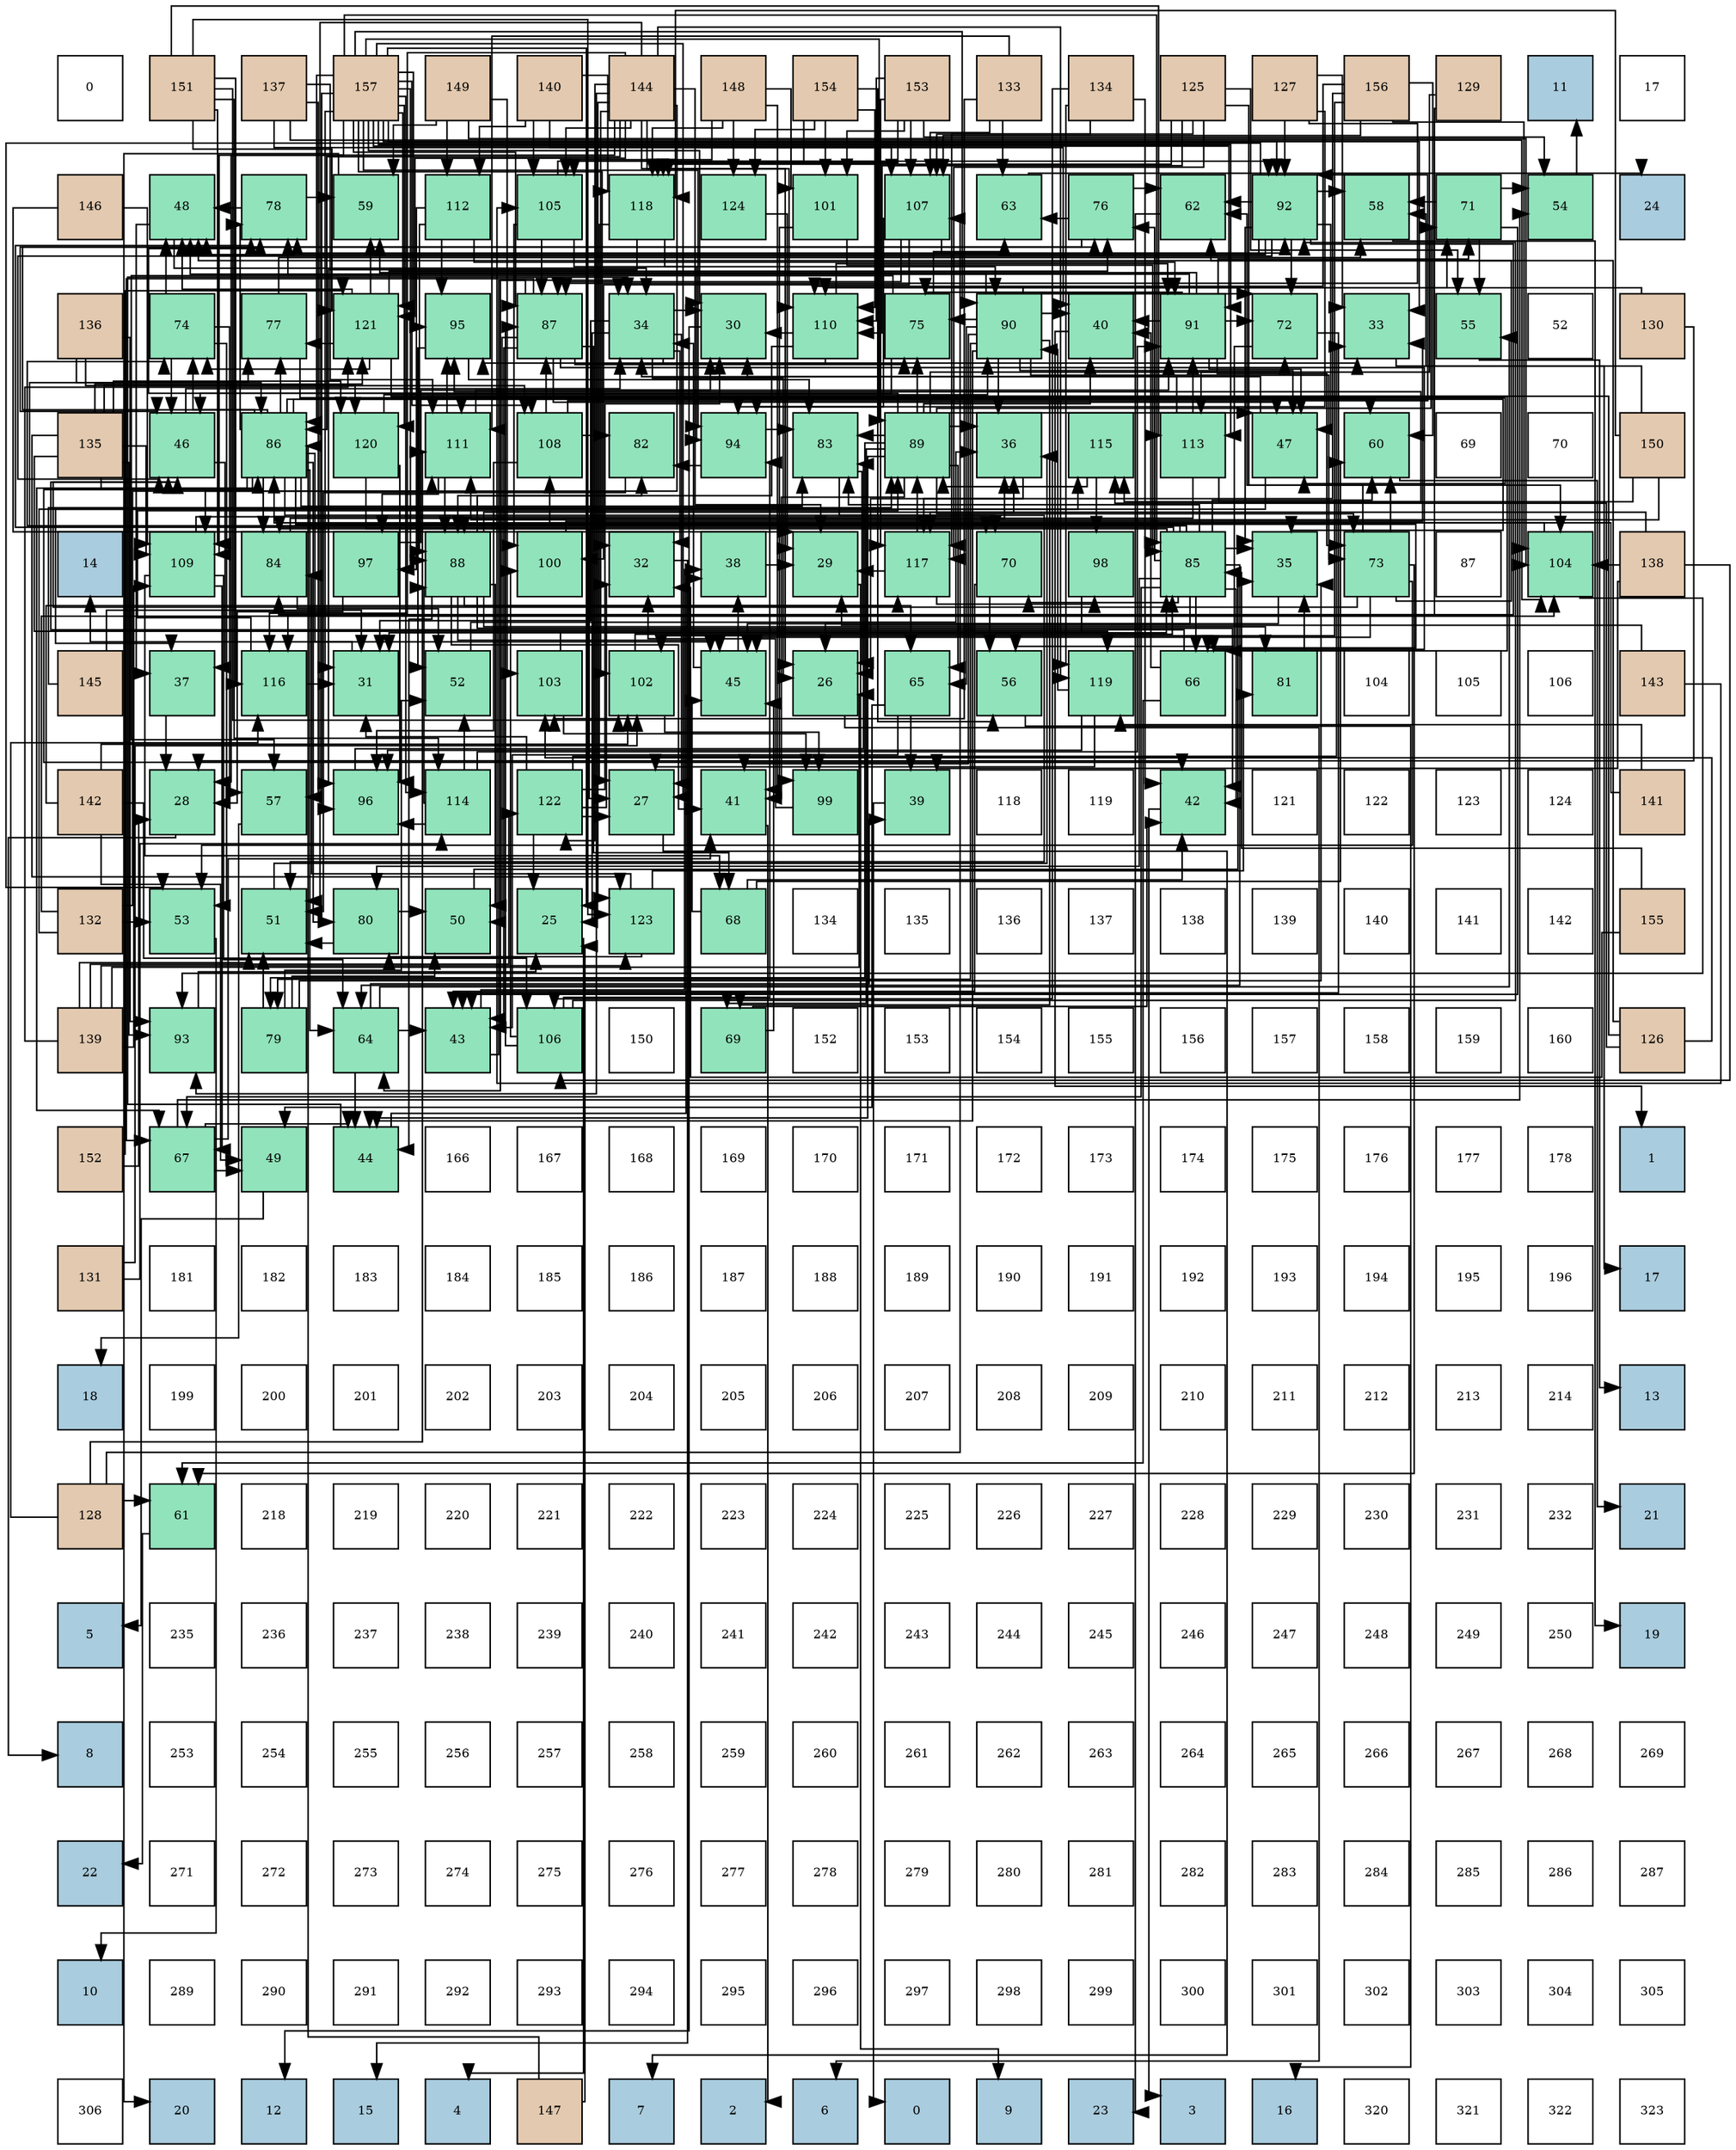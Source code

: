 digraph layout{
 rankdir=TB;
 splines=ortho;
 node [style=filled shape=square fixedsize=true width=0.6];
0[label="0", fontsize=8, fillcolor="#ffffff"];
1[label="151", fontsize=8, fillcolor="#e3c9af"];
2[label="137", fontsize=8, fillcolor="#e3c9af"];
3[label="157", fontsize=8, fillcolor="#e3c9af"];
4[label="149", fontsize=8, fillcolor="#e3c9af"];
5[label="140", fontsize=8, fillcolor="#e3c9af"];
6[label="144", fontsize=8, fillcolor="#e3c9af"];
7[label="148", fontsize=8, fillcolor="#e3c9af"];
8[label="154", fontsize=8, fillcolor="#e3c9af"];
9[label="153", fontsize=8, fillcolor="#e3c9af"];
10[label="133", fontsize=8, fillcolor="#e3c9af"];
11[label="134", fontsize=8, fillcolor="#e3c9af"];
12[label="125", fontsize=8, fillcolor="#e3c9af"];
13[label="127", fontsize=8, fillcolor="#e3c9af"];
14[label="156", fontsize=8, fillcolor="#e3c9af"];
15[label="129", fontsize=8, fillcolor="#e3c9af"];
16[label="11", fontsize=8, fillcolor="#a9ccde"];
17[label="17", fontsize=8, fillcolor="#ffffff"];
18[label="146", fontsize=8, fillcolor="#e3c9af"];
19[label="48", fontsize=8, fillcolor="#91e3bb"];
20[label="78", fontsize=8, fillcolor="#91e3bb"];
21[label="59", fontsize=8, fillcolor="#91e3bb"];
22[label="112", fontsize=8, fillcolor="#91e3bb"];
23[label="105", fontsize=8, fillcolor="#91e3bb"];
24[label="118", fontsize=8, fillcolor="#91e3bb"];
25[label="124", fontsize=8, fillcolor="#91e3bb"];
26[label="101", fontsize=8, fillcolor="#91e3bb"];
27[label="107", fontsize=8, fillcolor="#91e3bb"];
28[label="63", fontsize=8, fillcolor="#91e3bb"];
29[label="76", fontsize=8, fillcolor="#91e3bb"];
30[label="62", fontsize=8, fillcolor="#91e3bb"];
31[label="92", fontsize=8, fillcolor="#91e3bb"];
32[label="58", fontsize=8, fillcolor="#91e3bb"];
33[label="71", fontsize=8, fillcolor="#91e3bb"];
34[label="54", fontsize=8, fillcolor="#91e3bb"];
35[label="24", fontsize=8, fillcolor="#a9ccde"];
36[label="136", fontsize=8, fillcolor="#e3c9af"];
37[label="74", fontsize=8, fillcolor="#91e3bb"];
38[label="77", fontsize=8, fillcolor="#91e3bb"];
39[label="121", fontsize=8, fillcolor="#91e3bb"];
40[label="95", fontsize=8, fillcolor="#91e3bb"];
41[label="87", fontsize=8, fillcolor="#91e3bb"];
42[label="34", fontsize=8, fillcolor="#91e3bb"];
43[label="30", fontsize=8, fillcolor="#91e3bb"];
44[label="110", fontsize=8, fillcolor="#91e3bb"];
45[label="75", fontsize=8, fillcolor="#91e3bb"];
46[label="90", fontsize=8, fillcolor="#91e3bb"];
47[label="40", fontsize=8, fillcolor="#91e3bb"];
48[label="91", fontsize=8, fillcolor="#91e3bb"];
49[label="72", fontsize=8, fillcolor="#91e3bb"];
50[label="33", fontsize=8, fillcolor="#91e3bb"];
51[label="55", fontsize=8, fillcolor="#91e3bb"];
52[label="52", fontsize=8, fillcolor="#ffffff"];
53[label="130", fontsize=8, fillcolor="#e3c9af"];
54[label="135", fontsize=8, fillcolor="#e3c9af"];
55[label="46", fontsize=8, fillcolor="#91e3bb"];
56[label="86", fontsize=8, fillcolor="#91e3bb"];
57[label="120", fontsize=8, fillcolor="#91e3bb"];
58[label="111", fontsize=8, fillcolor="#91e3bb"];
59[label="108", fontsize=8, fillcolor="#91e3bb"];
60[label="82", fontsize=8, fillcolor="#91e3bb"];
61[label="94", fontsize=8, fillcolor="#91e3bb"];
62[label="83", fontsize=8, fillcolor="#91e3bb"];
63[label="89", fontsize=8, fillcolor="#91e3bb"];
64[label="36", fontsize=8, fillcolor="#91e3bb"];
65[label="115", fontsize=8, fillcolor="#91e3bb"];
66[label="113", fontsize=8, fillcolor="#91e3bb"];
67[label="47", fontsize=8, fillcolor="#91e3bb"];
68[label="60", fontsize=8, fillcolor="#91e3bb"];
69[label="69", fontsize=8, fillcolor="#ffffff"];
70[label="70", fontsize=8, fillcolor="#ffffff"];
71[label="150", fontsize=8, fillcolor="#e3c9af"];
72[label="14", fontsize=8, fillcolor="#a9ccde"];
73[label="109", fontsize=8, fillcolor="#91e3bb"];
74[label="84", fontsize=8, fillcolor="#91e3bb"];
75[label="97", fontsize=8, fillcolor="#91e3bb"];
76[label="88", fontsize=8, fillcolor="#91e3bb"];
77[label="100", fontsize=8, fillcolor="#91e3bb"];
78[label="32", fontsize=8, fillcolor="#91e3bb"];
79[label="38", fontsize=8, fillcolor="#91e3bb"];
80[label="29", fontsize=8, fillcolor="#91e3bb"];
81[label="117", fontsize=8, fillcolor="#91e3bb"];
82[label="70", fontsize=8, fillcolor="#91e3bb"];
83[label="98", fontsize=8, fillcolor="#91e3bb"];
84[label="85", fontsize=8, fillcolor="#91e3bb"];
85[label="35", fontsize=8, fillcolor="#91e3bb"];
86[label="73", fontsize=8, fillcolor="#91e3bb"];
87[label="87", fontsize=8, fillcolor="#ffffff"];
88[label="104", fontsize=8, fillcolor="#91e3bb"];
89[label="138", fontsize=8, fillcolor="#e3c9af"];
90[label="145", fontsize=8, fillcolor="#e3c9af"];
91[label="37", fontsize=8, fillcolor="#91e3bb"];
92[label="116", fontsize=8, fillcolor="#91e3bb"];
93[label="31", fontsize=8, fillcolor="#91e3bb"];
94[label="52", fontsize=8, fillcolor="#91e3bb"];
95[label="103", fontsize=8, fillcolor="#91e3bb"];
96[label="102", fontsize=8, fillcolor="#91e3bb"];
97[label="45", fontsize=8, fillcolor="#91e3bb"];
98[label="26", fontsize=8, fillcolor="#91e3bb"];
99[label="65", fontsize=8, fillcolor="#91e3bb"];
100[label="56", fontsize=8, fillcolor="#91e3bb"];
101[label="119", fontsize=8, fillcolor="#91e3bb"];
102[label="66", fontsize=8, fillcolor="#91e3bb"];
103[label="81", fontsize=8, fillcolor="#91e3bb"];
104[label="104", fontsize=8, fillcolor="#ffffff"];
105[label="105", fontsize=8, fillcolor="#ffffff"];
106[label="106", fontsize=8, fillcolor="#ffffff"];
107[label="143", fontsize=8, fillcolor="#e3c9af"];
108[label="142", fontsize=8, fillcolor="#e3c9af"];
109[label="28", fontsize=8, fillcolor="#91e3bb"];
110[label="57", fontsize=8, fillcolor="#91e3bb"];
111[label="96", fontsize=8, fillcolor="#91e3bb"];
112[label="114", fontsize=8, fillcolor="#91e3bb"];
113[label="122", fontsize=8, fillcolor="#91e3bb"];
114[label="27", fontsize=8, fillcolor="#91e3bb"];
115[label="41", fontsize=8, fillcolor="#91e3bb"];
116[label="99", fontsize=8, fillcolor="#91e3bb"];
117[label="39", fontsize=8, fillcolor="#91e3bb"];
118[label="118", fontsize=8, fillcolor="#ffffff"];
119[label="119", fontsize=8, fillcolor="#ffffff"];
120[label="42", fontsize=8, fillcolor="#91e3bb"];
121[label="121", fontsize=8, fillcolor="#ffffff"];
122[label="122", fontsize=8, fillcolor="#ffffff"];
123[label="123", fontsize=8, fillcolor="#ffffff"];
124[label="124", fontsize=8, fillcolor="#ffffff"];
125[label="141", fontsize=8, fillcolor="#e3c9af"];
126[label="132", fontsize=8, fillcolor="#e3c9af"];
127[label="53", fontsize=8, fillcolor="#91e3bb"];
128[label="51", fontsize=8, fillcolor="#91e3bb"];
129[label="80", fontsize=8, fillcolor="#91e3bb"];
130[label="50", fontsize=8, fillcolor="#91e3bb"];
131[label="25", fontsize=8, fillcolor="#91e3bb"];
132[label="123", fontsize=8, fillcolor="#91e3bb"];
133[label="68", fontsize=8, fillcolor="#91e3bb"];
134[label="134", fontsize=8, fillcolor="#ffffff"];
135[label="135", fontsize=8, fillcolor="#ffffff"];
136[label="136", fontsize=8, fillcolor="#ffffff"];
137[label="137", fontsize=8, fillcolor="#ffffff"];
138[label="138", fontsize=8, fillcolor="#ffffff"];
139[label="139", fontsize=8, fillcolor="#ffffff"];
140[label="140", fontsize=8, fillcolor="#ffffff"];
141[label="141", fontsize=8, fillcolor="#ffffff"];
142[label="142", fontsize=8, fillcolor="#ffffff"];
143[label="155", fontsize=8, fillcolor="#e3c9af"];
144[label="139", fontsize=8, fillcolor="#e3c9af"];
145[label="93", fontsize=8, fillcolor="#91e3bb"];
146[label="79", fontsize=8, fillcolor="#91e3bb"];
147[label="64", fontsize=8, fillcolor="#91e3bb"];
148[label="43", fontsize=8, fillcolor="#91e3bb"];
149[label="106", fontsize=8, fillcolor="#91e3bb"];
150[label="150", fontsize=8, fillcolor="#ffffff"];
151[label="69", fontsize=8, fillcolor="#91e3bb"];
152[label="152", fontsize=8, fillcolor="#ffffff"];
153[label="153", fontsize=8, fillcolor="#ffffff"];
154[label="154", fontsize=8, fillcolor="#ffffff"];
155[label="155", fontsize=8, fillcolor="#ffffff"];
156[label="156", fontsize=8, fillcolor="#ffffff"];
157[label="157", fontsize=8, fillcolor="#ffffff"];
158[label="158", fontsize=8, fillcolor="#ffffff"];
159[label="159", fontsize=8, fillcolor="#ffffff"];
160[label="160", fontsize=8, fillcolor="#ffffff"];
161[label="126", fontsize=8, fillcolor="#e3c9af"];
162[label="152", fontsize=8, fillcolor="#e3c9af"];
163[label="67", fontsize=8, fillcolor="#91e3bb"];
164[label="49", fontsize=8, fillcolor="#91e3bb"];
165[label="44", fontsize=8, fillcolor="#91e3bb"];
166[label="166", fontsize=8, fillcolor="#ffffff"];
167[label="167", fontsize=8, fillcolor="#ffffff"];
168[label="168", fontsize=8, fillcolor="#ffffff"];
169[label="169", fontsize=8, fillcolor="#ffffff"];
170[label="170", fontsize=8, fillcolor="#ffffff"];
171[label="171", fontsize=8, fillcolor="#ffffff"];
172[label="172", fontsize=8, fillcolor="#ffffff"];
173[label="173", fontsize=8, fillcolor="#ffffff"];
174[label="174", fontsize=8, fillcolor="#ffffff"];
175[label="175", fontsize=8, fillcolor="#ffffff"];
176[label="176", fontsize=8, fillcolor="#ffffff"];
177[label="177", fontsize=8, fillcolor="#ffffff"];
178[label="178", fontsize=8, fillcolor="#ffffff"];
179[label="1", fontsize=8, fillcolor="#a9ccde"];
180[label="131", fontsize=8, fillcolor="#e3c9af"];
181[label="181", fontsize=8, fillcolor="#ffffff"];
182[label="182", fontsize=8, fillcolor="#ffffff"];
183[label="183", fontsize=8, fillcolor="#ffffff"];
184[label="184", fontsize=8, fillcolor="#ffffff"];
185[label="185", fontsize=8, fillcolor="#ffffff"];
186[label="186", fontsize=8, fillcolor="#ffffff"];
187[label="187", fontsize=8, fillcolor="#ffffff"];
188[label="188", fontsize=8, fillcolor="#ffffff"];
189[label="189", fontsize=8, fillcolor="#ffffff"];
190[label="190", fontsize=8, fillcolor="#ffffff"];
191[label="191", fontsize=8, fillcolor="#ffffff"];
192[label="192", fontsize=8, fillcolor="#ffffff"];
193[label="193", fontsize=8, fillcolor="#ffffff"];
194[label="194", fontsize=8, fillcolor="#ffffff"];
195[label="195", fontsize=8, fillcolor="#ffffff"];
196[label="196", fontsize=8, fillcolor="#ffffff"];
197[label="17", fontsize=8, fillcolor="#a9ccde"];
198[label="18", fontsize=8, fillcolor="#a9ccde"];
199[label="199", fontsize=8, fillcolor="#ffffff"];
200[label="200", fontsize=8, fillcolor="#ffffff"];
201[label="201", fontsize=8, fillcolor="#ffffff"];
202[label="202", fontsize=8, fillcolor="#ffffff"];
203[label="203", fontsize=8, fillcolor="#ffffff"];
204[label="204", fontsize=8, fillcolor="#ffffff"];
205[label="205", fontsize=8, fillcolor="#ffffff"];
206[label="206", fontsize=8, fillcolor="#ffffff"];
207[label="207", fontsize=8, fillcolor="#ffffff"];
208[label="208", fontsize=8, fillcolor="#ffffff"];
209[label="209", fontsize=8, fillcolor="#ffffff"];
210[label="210", fontsize=8, fillcolor="#ffffff"];
211[label="211", fontsize=8, fillcolor="#ffffff"];
212[label="212", fontsize=8, fillcolor="#ffffff"];
213[label="213", fontsize=8, fillcolor="#ffffff"];
214[label="214", fontsize=8, fillcolor="#ffffff"];
215[label="13", fontsize=8, fillcolor="#a9ccde"];
216[label="128", fontsize=8, fillcolor="#e3c9af"];
217[label="61", fontsize=8, fillcolor="#91e3bb"];
218[label="218", fontsize=8, fillcolor="#ffffff"];
219[label="219", fontsize=8, fillcolor="#ffffff"];
220[label="220", fontsize=8, fillcolor="#ffffff"];
221[label="221", fontsize=8, fillcolor="#ffffff"];
222[label="222", fontsize=8, fillcolor="#ffffff"];
223[label="223", fontsize=8, fillcolor="#ffffff"];
224[label="224", fontsize=8, fillcolor="#ffffff"];
225[label="225", fontsize=8, fillcolor="#ffffff"];
226[label="226", fontsize=8, fillcolor="#ffffff"];
227[label="227", fontsize=8, fillcolor="#ffffff"];
228[label="228", fontsize=8, fillcolor="#ffffff"];
229[label="229", fontsize=8, fillcolor="#ffffff"];
230[label="230", fontsize=8, fillcolor="#ffffff"];
231[label="231", fontsize=8, fillcolor="#ffffff"];
232[label="232", fontsize=8, fillcolor="#ffffff"];
233[label="21", fontsize=8, fillcolor="#a9ccde"];
234[label="5", fontsize=8, fillcolor="#a9ccde"];
235[label="235", fontsize=8, fillcolor="#ffffff"];
236[label="236", fontsize=8, fillcolor="#ffffff"];
237[label="237", fontsize=8, fillcolor="#ffffff"];
238[label="238", fontsize=8, fillcolor="#ffffff"];
239[label="239", fontsize=8, fillcolor="#ffffff"];
240[label="240", fontsize=8, fillcolor="#ffffff"];
241[label="241", fontsize=8, fillcolor="#ffffff"];
242[label="242", fontsize=8, fillcolor="#ffffff"];
243[label="243", fontsize=8, fillcolor="#ffffff"];
244[label="244", fontsize=8, fillcolor="#ffffff"];
245[label="245", fontsize=8, fillcolor="#ffffff"];
246[label="246", fontsize=8, fillcolor="#ffffff"];
247[label="247", fontsize=8, fillcolor="#ffffff"];
248[label="248", fontsize=8, fillcolor="#ffffff"];
249[label="249", fontsize=8, fillcolor="#ffffff"];
250[label="250", fontsize=8, fillcolor="#ffffff"];
251[label="19", fontsize=8, fillcolor="#a9ccde"];
252[label="8", fontsize=8, fillcolor="#a9ccde"];
253[label="253", fontsize=8, fillcolor="#ffffff"];
254[label="254", fontsize=8, fillcolor="#ffffff"];
255[label="255", fontsize=8, fillcolor="#ffffff"];
256[label="256", fontsize=8, fillcolor="#ffffff"];
257[label="257", fontsize=8, fillcolor="#ffffff"];
258[label="258", fontsize=8, fillcolor="#ffffff"];
259[label="259", fontsize=8, fillcolor="#ffffff"];
260[label="260", fontsize=8, fillcolor="#ffffff"];
261[label="261", fontsize=8, fillcolor="#ffffff"];
262[label="262", fontsize=8, fillcolor="#ffffff"];
263[label="263", fontsize=8, fillcolor="#ffffff"];
264[label="264", fontsize=8, fillcolor="#ffffff"];
265[label="265", fontsize=8, fillcolor="#ffffff"];
266[label="266", fontsize=8, fillcolor="#ffffff"];
267[label="267", fontsize=8, fillcolor="#ffffff"];
268[label="268", fontsize=8, fillcolor="#ffffff"];
269[label="269", fontsize=8, fillcolor="#ffffff"];
270[label="22", fontsize=8, fillcolor="#a9ccde"];
271[label="271", fontsize=8, fillcolor="#ffffff"];
272[label="272", fontsize=8, fillcolor="#ffffff"];
273[label="273", fontsize=8, fillcolor="#ffffff"];
274[label="274", fontsize=8, fillcolor="#ffffff"];
275[label="275", fontsize=8, fillcolor="#ffffff"];
276[label="276", fontsize=8, fillcolor="#ffffff"];
277[label="277", fontsize=8, fillcolor="#ffffff"];
278[label="278", fontsize=8, fillcolor="#ffffff"];
279[label="279", fontsize=8, fillcolor="#ffffff"];
280[label="280", fontsize=8, fillcolor="#ffffff"];
281[label="281", fontsize=8, fillcolor="#ffffff"];
282[label="282", fontsize=8, fillcolor="#ffffff"];
283[label="283", fontsize=8, fillcolor="#ffffff"];
284[label="284", fontsize=8, fillcolor="#ffffff"];
285[label="285", fontsize=8, fillcolor="#ffffff"];
286[label="286", fontsize=8, fillcolor="#ffffff"];
287[label="287", fontsize=8, fillcolor="#ffffff"];
288[label="10", fontsize=8, fillcolor="#a9ccde"];
289[label="289", fontsize=8, fillcolor="#ffffff"];
290[label="290", fontsize=8, fillcolor="#ffffff"];
291[label="291", fontsize=8, fillcolor="#ffffff"];
292[label="292", fontsize=8, fillcolor="#ffffff"];
293[label="293", fontsize=8, fillcolor="#ffffff"];
294[label="294", fontsize=8, fillcolor="#ffffff"];
295[label="295", fontsize=8, fillcolor="#ffffff"];
296[label="296", fontsize=8, fillcolor="#ffffff"];
297[label="297", fontsize=8, fillcolor="#ffffff"];
298[label="298", fontsize=8, fillcolor="#ffffff"];
299[label="299", fontsize=8, fillcolor="#ffffff"];
300[label="300", fontsize=8, fillcolor="#ffffff"];
301[label="301", fontsize=8, fillcolor="#ffffff"];
302[label="302", fontsize=8, fillcolor="#ffffff"];
303[label="303", fontsize=8, fillcolor="#ffffff"];
304[label="304", fontsize=8, fillcolor="#ffffff"];
305[label="305", fontsize=8, fillcolor="#ffffff"];
306[label="306", fontsize=8, fillcolor="#ffffff"];
307[label="20", fontsize=8, fillcolor="#a9ccde"];
308[label="12", fontsize=8, fillcolor="#a9ccde"];
309[label="15", fontsize=8, fillcolor="#a9ccde"];
310[label="4", fontsize=8, fillcolor="#a9ccde"];
311[label="147", fontsize=8, fillcolor="#e3c9af"];
312[label="7", fontsize=8, fillcolor="#a9ccde"];
313[label="2", fontsize=8, fillcolor="#a9ccde"];
314[label="6", fontsize=8, fillcolor="#a9ccde"];
315[label="0", fontsize=8, fillcolor="#a9ccde"];
316[label="9", fontsize=8, fillcolor="#a9ccde"];
317[label="23", fontsize=8, fillcolor="#a9ccde"];
318[label="3", fontsize=8, fillcolor="#a9ccde"];
319[label="16", fontsize=8, fillcolor="#a9ccde"];
320[label="320", fontsize=8, fillcolor="#ffffff"];
321[label="321", fontsize=8, fillcolor="#ffffff"];
322[label="322", fontsize=8, fillcolor="#ffffff"];
323[label="323", fontsize=8, fillcolor="#ffffff"];
edge [constraint=false, style=vis];131 -> 310;
98 -> 314;
114 -> 312;
109 -> 252;
80 -> 316;
43 -> 308;
93 -> 72;
78 -> 309;
50 -> 197;
42 -> 131;
42 -> 98;
42 -> 114;
42 -> 43;
42 -> 93;
42 -> 78;
42 -> 50;
85 -> 98;
64 -> 98;
91 -> 109;
79 -> 80;
117 -> 315;
47 -> 179;
115 -> 313;
120 -> 318;
148 -> 42;
148 -> 79;
165 -> 42;
165 -> 79;
97 -> 42;
97 -> 79;
55 -> 42;
55 -> 91;
67 -> 42;
67 -> 91;
19 -> 42;
19 -> 91;
164 -> 234;
130 -> 85;
128 -> 64;
94 -> 64;
127 -> 288;
34 -> 16;
51 -> 215;
100 -> 319;
110 -> 198;
32 -> 251;
21 -> 307;
68 -> 233;
217 -> 270;
30 -> 317;
28 -> 35;
147 -> 117;
147 -> 148;
147 -> 165;
147 -> 51;
99 -> 117;
99 -> 148;
99 -> 164;
102 -> 47;
102 -> 55;
102 -> 217;
163 -> 115;
163 -> 165;
163 -> 164;
163 -> 34;
133 -> 120;
133 -> 97;
133 -> 68;
151 -> 120;
151 -> 97;
82 -> 148;
82 -> 100;
33 -> 148;
33 -> 34;
33 -> 51;
33 -> 32;
49 -> 148;
49 -> 100;
86 -> 97;
86 -> 55;
86 -> 19;
86 -> 127;
86 -> 68;
86 -> 217;
86 -> 30;
37 -> 55;
37 -> 19;
37 -> 127;
37 -> 110;
45 -> 55;
45 -> 110;
45 -> 28;
29 -> 55;
29 -> 30;
29 -> 28;
38 -> 67;
38 -> 32;
20 -> 19;
20 -> 21;
146 -> 85;
146 -> 130;
146 -> 128;
146 -> 94;
129 -> 130;
129 -> 128;
103 -> 85;
60 -> 128;
62 -> 98;
62 -> 128;
74 -> 64;
74 -> 94;
84 -> 85;
84 -> 120;
84 -> 97;
84 -> 68;
84 -> 147;
84 -> 102;
84 -> 163;
84 -> 82;
84 -> 37;
84 -> 29;
84 -> 38;
84 -> 20;
84 -> 129;
84 -> 62;
84 -> 74;
56 -> 85;
56 -> 120;
56 -> 97;
56 -> 68;
56 -> 147;
56 -> 102;
56 -> 163;
56 -> 82;
56 -> 37;
56 -> 29;
56 -> 38;
56 -> 20;
56 -> 129;
56 -> 62;
56 -> 74;
41 -> 148;
41 -> 67;
41 -> 130;
41 -> 147;
41 -> 102;
41 -> 163;
41 -> 133;
41 -> 45;
76 -> 64;
76 -> 115;
76 -> 120;
76 -> 165;
76 -> 97;
76 -> 130;
76 -> 99;
76 -> 103;
76 -> 60;
63 -> 64;
63 -> 47;
63 -> 115;
63 -> 165;
63 -> 67;
63 -> 99;
63 -> 151;
63 -> 33;
63 -> 49;
63 -> 86;
63 -> 45;
63 -> 20;
63 -> 146;
63 -> 62;
46 -> 64;
46 -> 47;
46 -> 115;
46 -> 165;
46 -> 67;
46 -> 99;
46 -> 151;
46 -> 33;
46 -> 49;
46 -> 86;
46 -> 45;
46 -> 20;
46 -> 146;
48 -> 47;
48 -> 67;
48 -> 19;
48 -> 21;
48 -> 33;
48 -> 49;
48 -> 86;
48 -> 45;
31 -> 85;
31 -> 55;
31 -> 67;
31 -> 19;
31 -> 127;
31 -> 32;
31 -> 30;
31 -> 49;
31 -> 20;
31 -> 74;
145 -> 131;
61 -> 60;
61 -> 62;
40 -> 94;
40 -> 62;
111 -> 62;
75 -> 109;
75 -> 43;
83 -> 93;
116 -> 78;
77 -> 50;
26 -> 84;
26 -> 116;
96 -> 84;
96 -> 116;
95 -> 84;
95 -> 116;
88 -> 56;
88 -> 145;
23 -> 41;
23 -> 31;
23 -> 61;
23 -> 77;
149 -> 41;
149 -> 31;
149 -> 61;
149 -> 77;
27 -> 41;
27 -> 31;
27 -> 61;
27 -> 77;
59 -> 60;
59 -> 41;
59 -> 31;
59 -> 111;
73 -> 147;
73 -> 163;
73 -> 133;
73 -> 82;
44 -> 43;
44 -> 76;
44 -> 48;
44 -> 40;
58 -> 76;
58 -> 48;
58 -> 40;
58 -> 75;
22 -> 76;
22 -> 48;
22 -> 40;
22 -> 75;
66 -> 43;
66 -> 76;
66 -> 48;
66 -> 40;
112 -> 94;
112 -> 76;
112 -> 48;
112 -> 111;
65 -> 63;
65 -> 83;
92 -> 93;
92 -> 63;
81 -> 80;
81 -> 63;
81 -> 83;
24 -> 114;
24 -> 46;
24 -> 111;
101 -> 114;
101 -> 46;
101 -> 111;
57 -> 114;
57 -> 46;
57 -> 111;
39 -> 19;
39 -> 21;
39 -> 102;
39 -> 37;
39 -> 29;
39 -> 38;
113 -> 131;
113 -> 114;
113 -> 43;
113 -> 93;
113 -> 78;
113 -> 50;
132 -> 129;
132 -> 103;
132 -> 74;
25 -> 80;
12 -> 51;
12 -> 88;
12 -> 27;
12 -> 44;
12 -> 81;
12 -> 24;
161 -> 30;
161 -> 95;
161 -> 58;
161 -> 65;
13 -> 50;
13 -> 41;
13 -> 31;
13 -> 61;
216 -> 217;
216 -> 27;
216 -> 58;
216 -> 92;
15 -> 66;
15 -> 92;
53 -> 109;
53 -> 44;
180 -> 96;
180 -> 112;
126 -> 127;
126 -> 88;
126 -> 58;
126 -> 65;
10 -> 28;
10 -> 95;
10 -> 27;
10 -> 58;
11 -> 120;
11 -> 149;
11 -> 81;
11 -> 101;
54 -> 56;
54 -> 145;
54 -> 59;
54 -> 73;
54 -> 101;
54 -> 57;
54 -> 39;
54 -> 132;
36 -> 56;
36 -> 145;
36 -> 57;
2 -> 110;
2 -> 88;
2 -> 27;
2 -> 58;
89 -> 117;
89 -> 88;
89 -> 149;
89 -> 81;
144 -> 98;
144 -> 128;
144 -> 73;
144 -> 39;
144 -> 113;
144 -> 132;
5 -> 47;
5 -> 23;
5 -> 22;
5 -> 24;
125 -> 59;
125 -> 101;
108 -> 164;
108 -> 96;
108 -> 149;
108 -> 81;
107 -> 80;
107 -> 23;
6 -> 98;
6 -> 109;
6 -> 80;
6 -> 128;
6 -> 56;
6 -> 145;
6 -> 96;
6 -> 23;
6 -> 73;
6 -> 44;
6 -> 92;
6 -> 101;
6 -> 39;
6 -> 113;
6 -> 132;
90 -> 93;
90 -> 63;
18 -> 80;
18 -> 73;
311 -> 131;
311 -> 56;
7 -> 115;
7 -> 26;
7 -> 23;
7 -> 24;
7 -> 25;
4 -> 21;
4 -> 95;
4 -> 88;
4 -> 22;
71 -> 32;
71 -> 58;
71 -> 65;
71 -> 24;
1 -> 96;
1 -> 73;
1 -> 66;
1 -> 112;
1 -> 92;
1 -> 39;
1 -> 132;
162 -> 109;
162 -> 39;
9 -> 34;
9 -> 26;
9 -> 27;
9 -> 44;
9 -> 81;
9 -> 24;
8 -> 100;
8 -> 26;
8 -> 44;
8 -> 24;
8 -> 25;
143 -> 78;
143 -> 84;
14 -> 68;
14 -> 96;
14 -> 88;
14 -> 27;
14 -> 44;
14 -> 81;
3 -> 131;
3 -> 114;
3 -> 43;
3 -> 93;
3 -> 78;
3 -> 50;
3 -> 84;
3 -> 56;
3 -> 41;
3 -> 76;
3 -> 63;
3 -> 46;
3 -> 48;
3 -> 31;
3 -> 61;
3 -> 40;
3 -> 111;
3 -> 59;
3 -> 73;
3 -> 66;
3 -> 112;
3 -> 57;
3 -> 39;
edge [constraint=true, style=invis];
0 -> 18 -> 36 -> 54 -> 72 -> 90 -> 108 -> 126 -> 144 -> 162 -> 180 -> 198 -> 216 -> 234 -> 252 -> 270 -> 288 -> 306;
1 -> 19 -> 37 -> 55 -> 73 -> 91 -> 109 -> 127 -> 145 -> 163 -> 181 -> 199 -> 217 -> 235 -> 253 -> 271 -> 289 -> 307;
2 -> 20 -> 38 -> 56 -> 74 -> 92 -> 110 -> 128 -> 146 -> 164 -> 182 -> 200 -> 218 -> 236 -> 254 -> 272 -> 290 -> 308;
3 -> 21 -> 39 -> 57 -> 75 -> 93 -> 111 -> 129 -> 147 -> 165 -> 183 -> 201 -> 219 -> 237 -> 255 -> 273 -> 291 -> 309;
4 -> 22 -> 40 -> 58 -> 76 -> 94 -> 112 -> 130 -> 148 -> 166 -> 184 -> 202 -> 220 -> 238 -> 256 -> 274 -> 292 -> 310;
5 -> 23 -> 41 -> 59 -> 77 -> 95 -> 113 -> 131 -> 149 -> 167 -> 185 -> 203 -> 221 -> 239 -> 257 -> 275 -> 293 -> 311;
6 -> 24 -> 42 -> 60 -> 78 -> 96 -> 114 -> 132 -> 150 -> 168 -> 186 -> 204 -> 222 -> 240 -> 258 -> 276 -> 294 -> 312;
7 -> 25 -> 43 -> 61 -> 79 -> 97 -> 115 -> 133 -> 151 -> 169 -> 187 -> 205 -> 223 -> 241 -> 259 -> 277 -> 295 -> 313;
8 -> 26 -> 44 -> 62 -> 80 -> 98 -> 116 -> 134 -> 152 -> 170 -> 188 -> 206 -> 224 -> 242 -> 260 -> 278 -> 296 -> 314;
9 -> 27 -> 45 -> 63 -> 81 -> 99 -> 117 -> 135 -> 153 -> 171 -> 189 -> 207 -> 225 -> 243 -> 261 -> 279 -> 297 -> 315;
10 -> 28 -> 46 -> 64 -> 82 -> 100 -> 118 -> 136 -> 154 -> 172 -> 190 -> 208 -> 226 -> 244 -> 262 -> 280 -> 298 -> 316;
11 -> 29 -> 47 -> 65 -> 83 -> 101 -> 119 -> 137 -> 155 -> 173 -> 191 -> 209 -> 227 -> 245 -> 263 -> 281 -> 299 -> 317;
12 -> 30 -> 48 -> 66 -> 84 -> 102 -> 120 -> 138 -> 156 -> 174 -> 192 -> 210 -> 228 -> 246 -> 264 -> 282 -> 300 -> 318;
13 -> 31 -> 49 -> 67 -> 85 -> 103 -> 121 -> 139 -> 157 -> 175 -> 193 -> 211 -> 229 -> 247 -> 265 -> 283 -> 301 -> 319;
14 -> 32 -> 50 -> 68 -> 86 -> 104 -> 122 -> 140 -> 158 -> 176 -> 194 -> 212 -> 230 -> 248 -> 266 -> 284 -> 302 -> 320;
15 -> 33 -> 51 -> 69 -> 87 -> 105 -> 123 -> 141 -> 159 -> 177 -> 195 -> 213 -> 231 -> 249 -> 267 -> 285 -> 303 -> 321;
16 -> 34 -> 52 -> 70 -> 88 -> 106 -> 124 -> 142 -> 160 -> 178 -> 196 -> 214 -> 232 -> 250 -> 268 -> 286 -> 304 -> 322;
17 -> 35 -> 53 -> 71 -> 89 -> 107 -> 125 -> 143 -> 161 -> 179 -> 197 -> 215 -> 233 -> 251 -> 269 -> 287 -> 305 -> 323;
rank = same {0 -> 1 -> 2 -> 3 -> 4 -> 5 -> 6 -> 7 -> 8 -> 9 -> 10 -> 11 -> 12 -> 13 -> 14 -> 15 -> 16 -> 17};
rank = same {18 -> 19 -> 20 -> 21 -> 22 -> 23 -> 24 -> 25 -> 26 -> 27 -> 28 -> 29 -> 30 -> 31 -> 32 -> 33 -> 34 -> 35};
rank = same {36 -> 37 -> 38 -> 39 -> 40 -> 41 -> 42 -> 43 -> 44 -> 45 -> 46 -> 47 -> 48 -> 49 -> 50 -> 51 -> 52 -> 53};
rank = same {54 -> 55 -> 56 -> 57 -> 58 -> 59 -> 60 -> 61 -> 62 -> 63 -> 64 -> 65 -> 66 -> 67 -> 68 -> 69 -> 70 -> 71};
rank = same {72 -> 73 -> 74 -> 75 -> 76 -> 77 -> 78 -> 79 -> 80 -> 81 -> 82 -> 83 -> 84 -> 85 -> 86 -> 87 -> 88 -> 89};
rank = same {90 -> 91 -> 92 -> 93 -> 94 -> 95 -> 96 -> 97 -> 98 -> 99 -> 100 -> 101 -> 102 -> 103 -> 104 -> 105 -> 106 -> 107};
rank = same {108 -> 109 -> 110 -> 111 -> 112 -> 113 -> 114 -> 115 -> 116 -> 117 -> 118 -> 119 -> 120 -> 121 -> 122 -> 123 -> 124 -> 125};
rank = same {126 -> 127 -> 128 -> 129 -> 130 -> 131 -> 132 -> 133 -> 134 -> 135 -> 136 -> 137 -> 138 -> 139 -> 140 -> 141 -> 142 -> 143};
rank = same {144 -> 145 -> 146 -> 147 -> 148 -> 149 -> 150 -> 151 -> 152 -> 153 -> 154 -> 155 -> 156 -> 157 -> 158 -> 159 -> 160 -> 161};
rank = same {162 -> 163 -> 164 -> 165 -> 166 -> 167 -> 168 -> 169 -> 170 -> 171 -> 172 -> 173 -> 174 -> 175 -> 176 -> 177 -> 178 -> 179};
rank = same {180 -> 181 -> 182 -> 183 -> 184 -> 185 -> 186 -> 187 -> 188 -> 189 -> 190 -> 191 -> 192 -> 193 -> 194 -> 195 -> 196 -> 197};
rank = same {198 -> 199 -> 200 -> 201 -> 202 -> 203 -> 204 -> 205 -> 206 -> 207 -> 208 -> 209 -> 210 -> 211 -> 212 -> 213 -> 214 -> 215};
rank = same {216 -> 217 -> 218 -> 219 -> 220 -> 221 -> 222 -> 223 -> 224 -> 225 -> 226 -> 227 -> 228 -> 229 -> 230 -> 231 -> 232 -> 233};
rank = same {234 -> 235 -> 236 -> 237 -> 238 -> 239 -> 240 -> 241 -> 242 -> 243 -> 244 -> 245 -> 246 -> 247 -> 248 -> 249 -> 250 -> 251};
rank = same {252 -> 253 -> 254 -> 255 -> 256 -> 257 -> 258 -> 259 -> 260 -> 261 -> 262 -> 263 -> 264 -> 265 -> 266 -> 267 -> 268 -> 269};
rank = same {270 -> 271 -> 272 -> 273 -> 274 -> 275 -> 276 -> 277 -> 278 -> 279 -> 280 -> 281 -> 282 -> 283 -> 284 -> 285 -> 286 -> 287};
rank = same {288 -> 289 -> 290 -> 291 -> 292 -> 293 -> 294 -> 295 -> 296 -> 297 -> 298 -> 299 -> 300 -> 301 -> 302 -> 303 -> 304 -> 305};
rank = same {306 -> 307 -> 308 -> 309 -> 310 -> 311 -> 312 -> 313 -> 314 -> 315 -> 316 -> 317 -> 318 -> 319 -> 320 -> 321 -> 322 -> 323};
}